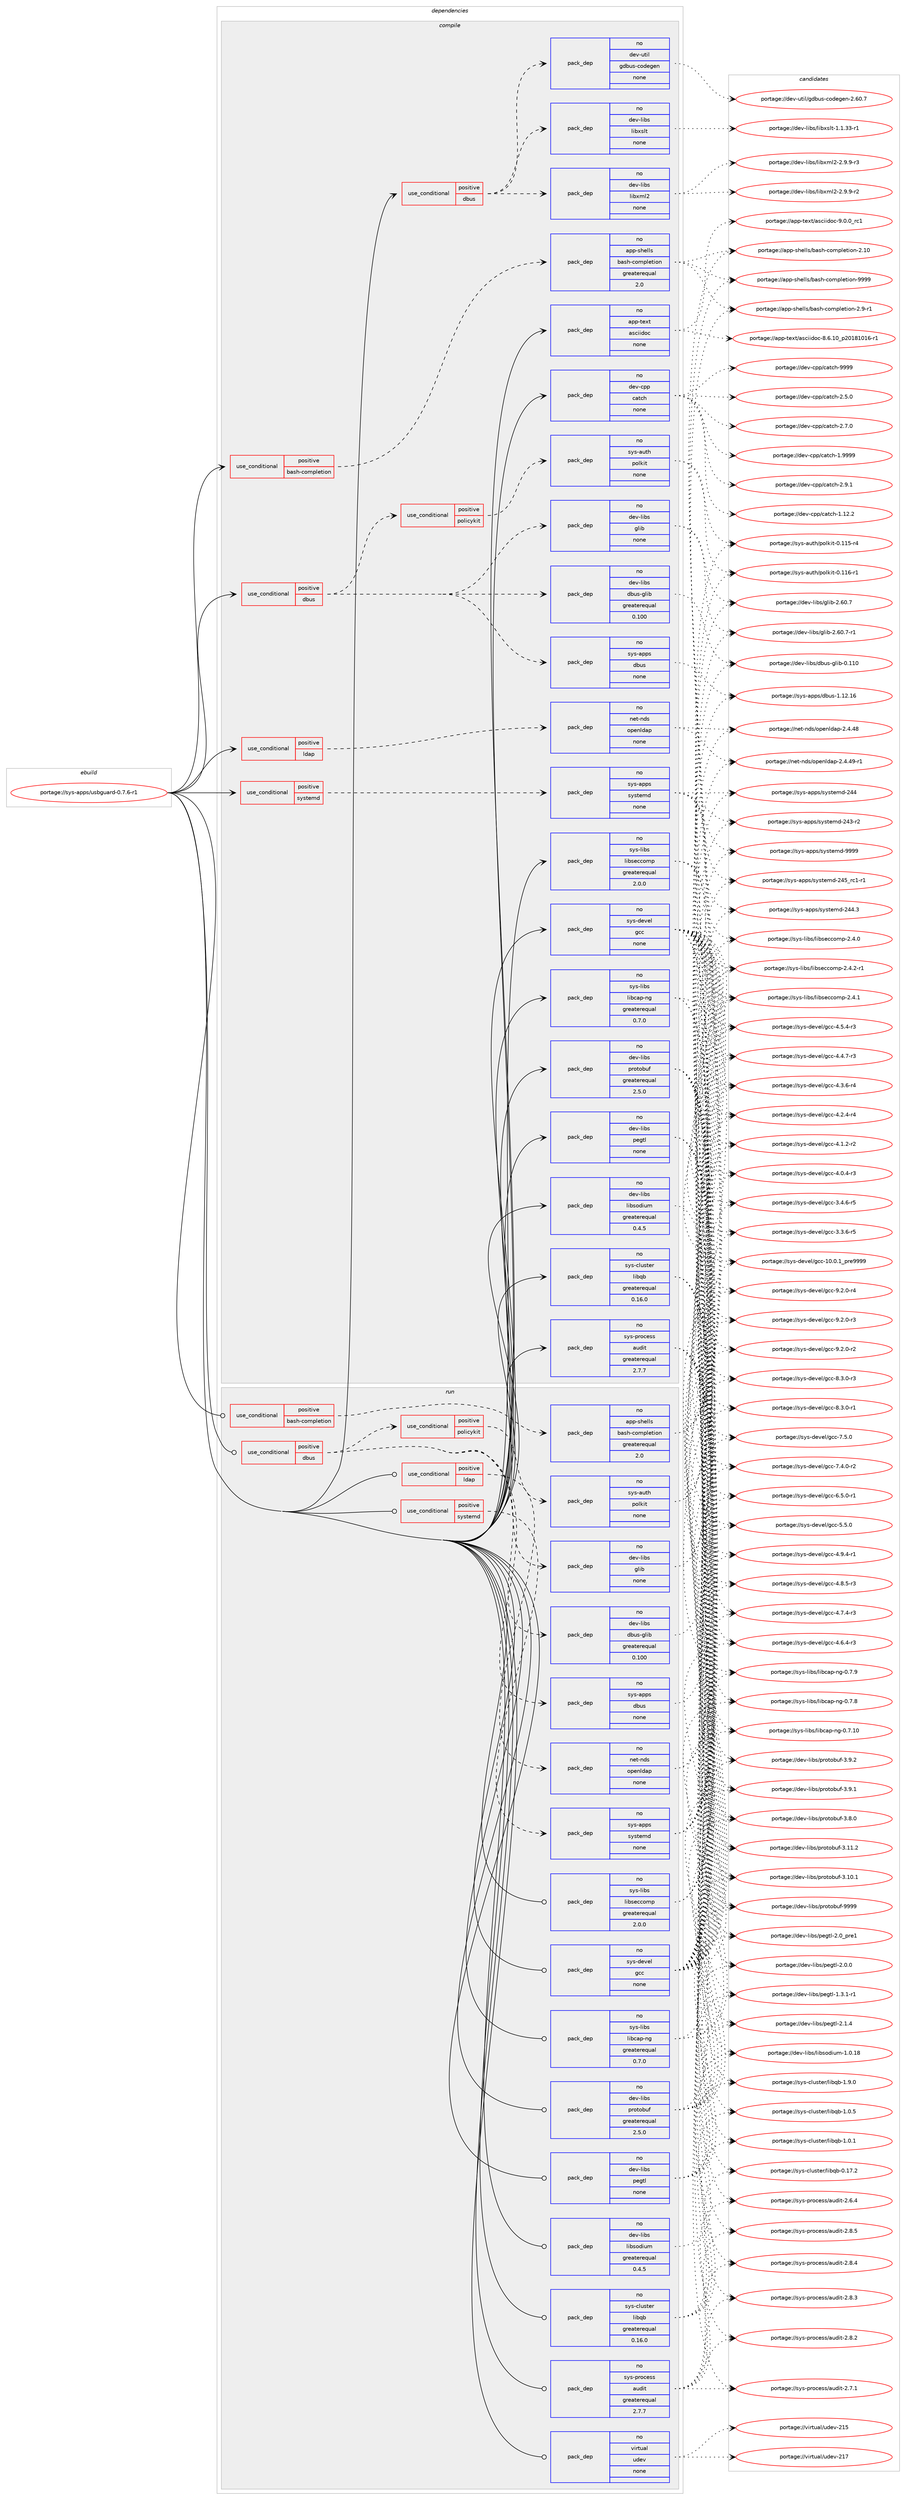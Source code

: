 digraph prolog {

# *************
# Graph options
# *************

newrank=true;
concentrate=true;
compound=true;
graph [rankdir=LR,fontname=Helvetica,fontsize=10,ranksep=1.5];#, ranksep=2.5, nodesep=0.2];
edge  [arrowhead=vee];
node  [fontname=Helvetica,fontsize=10];

# **********
# The ebuild
# **********

subgraph cluster_leftcol {
color=gray;
rank=same;
label=<<i>ebuild</i>>;
id [label="portage://sys-apps/usbguard-0.7.6-r1", color=red, width=4, href="../sys-apps/usbguard-0.7.6-r1.svg"];
}

# ****************
# The dependencies
# ****************

subgraph cluster_midcol {
color=gray;
label=<<i>dependencies</i>>;
subgraph cluster_compile {
fillcolor="#eeeeee";
style=filled;
label=<<i>compile</i>>;
subgraph cond11572 {
dependency55025 [label=<<TABLE BORDER="0" CELLBORDER="1" CELLSPACING="0" CELLPADDING="4"><TR><TD ROWSPAN="3" CELLPADDING="10">use_conditional</TD></TR><TR><TD>positive</TD></TR><TR><TD>bash-completion</TD></TR></TABLE>>, shape=none, color=red];
subgraph pack42230 {
dependency55026 [label=<<TABLE BORDER="0" CELLBORDER="1" CELLSPACING="0" CELLPADDING="4" WIDTH="220"><TR><TD ROWSPAN="6" CELLPADDING="30">pack_dep</TD></TR><TR><TD WIDTH="110">no</TD></TR><TR><TD>app-shells</TD></TR><TR><TD>bash-completion</TD></TR><TR><TD>greaterequal</TD></TR><TR><TD>2.0</TD></TR></TABLE>>, shape=none, color=blue];
}
dependency55025:e -> dependency55026:w [weight=20,style="dashed",arrowhead="vee"];
}
id:e -> dependency55025:w [weight=20,style="solid",arrowhead="vee"];
subgraph cond11573 {
dependency55027 [label=<<TABLE BORDER="0" CELLBORDER="1" CELLSPACING="0" CELLPADDING="4"><TR><TD ROWSPAN="3" CELLPADDING="10">use_conditional</TD></TR><TR><TD>positive</TD></TR><TR><TD>dbus</TD></TR></TABLE>>, shape=none, color=red];
subgraph pack42231 {
dependency55028 [label=<<TABLE BORDER="0" CELLBORDER="1" CELLSPACING="0" CELLPADDING="4" WIDTH="220"><TR><TD ROWSPAN="6" CELLPADDING="30">pack_dep</TD></TR><TR><TD WIDTH="110">no</TD></TR><TR><TD>dev-libs</TD></TR><TR><TD>dbus-glib</TD></TR><TR><TD>greaterequal</TD></TR><TR><TD>0.100</TD></TR></TABLE>>, shape=none, color=blue];
}
dependency55027:e -> dependency55028:w [weight=20,style="dashed",arrowhead="vee"];
subgraph pack42232 {
dependency55029 [label=<<TABLE BORDER="0" CELLBORDER="1" CELLSPACING="0" CELLPADDING="4" WIDTH="220"><TR><TD ROWSPAN="6" CELLPADDING="30">pack_dep</TD></TR><TR><TD WIDTH="110">no</TD></TR><TR><TD>dev-libs</TD></TR><TR><TD>glib</TD></TR><TR><TD>none</TD></TR><TR><TD></TD></TR></TABLE>>, shape=none, color=blue];
}
dependency55027:e -> dependency55029:w [weight=20,style="dashed",arrowhead="vee"];
subgraph pack42233 {
dependency55030 [label=<<TABLE BORDER="0" CELLBORDER="1" CELLSPACING="0" CELLPADDING="4" WIDTH="220"><TR><TD ROWSPAN="6" CELLPADDING="30">pack_dep</TD></TR><TR><TD WIDTH="110">no</TD></TR><TR><TD>sys-apps</TD></TR><TR><TD>dbus</TD></TR><TR><TD>none</TD></TR><TR><TD></TD></TR></TABLE>>, shape=none, color=blue];
}
dependency55027:e -> dependency55030:w [weight=20,style="dashed",arrowhead="vee"];
subgraph cond11574 {
dependency55031 [label=<<TABLE BORDER="0" CELLBORDER="1" CELLSPACING="0" CELLPADDING="4"><TR><TD ROWSPAN="3" CELLPADDING="10">use_conditional</TD></TR><TR><TD>positive</TD></TR><TR><TD>policykit</TD></TR></TABLE>>, shape=none, color=red];
subgraph pack42234 {
dependency55032 [label=<<TABLE BORDER="0" CELLBORDER="1" CELLSPACING="0" CELLPADDING="4" WIDTH="220"><TR><TD ROWSPAN="6" CELLPADDING="30">pack_dep</TD></TR><TR><TD WIDTH="110">no</TD></TR><TR><TD>sys-auth</TD></TR><TR><TD>polkit</TD></TR><TR><TD>none</TD></TR><TR><TD></TD></TR></TABLE>>, shape=none, color=blue];
}
dependency55031:e -> dependency55032:w [weight=20,style="dashed",arrowhead="vee"];
}
dependency55027:e -> dependency55031:w [weight=20,style="dashed",arrowhead="vee"];
}
id:e -> dependency55027:w [weight=20,style="solid",arrowhead="vee"];
subgraph cond11575 {
dependency55033 [label=<<TABLE BORDER="0" CELLBORDER="1" CELLSPACING="0" CELLPADDING="4"><TR><TD ROWSPAN="3" CELLPADDING="10">use_conditional</TD></TR><TR><TD>positive</TD></TR><TR><TD>dbus</TD></TR></TABLE>>, shape=none, color=red];
subgraph pack42235 {
dependency55034 [label=<<TABLE BORDER="0" CELLBORDER="1" CELLSPACING="0" CELLPADDING="4" WIDTH="220"><TR><TD ROWSPAN="6" CELLPADDING="30">pack_dep</TD></TR><TR><TD WIDTH="110">no</TD></TR><TR><TD>dev-libs</TD></TR><TR><TD>libxml2</TD></TR><TR><TD>none</TD></TR><TR><TD></TD></TR></TABLE>>, shape=none, color=blue];
}
dependency55033:e -> dependency55034:w [weight=20,style="dashed",arrowhead="vee"];
subgraph pack42236 {
dependency55035 [label=<<TABLE BORDER="0" CELLBORDER="1" CELLSPACING="0" CELLPADDING="4" WIDTH="220"><TR><TD ROWSPAN="6" CELLPADDING="30">pack_dep</TD></TR><TR><TD WIDTH="110">no</TD></TR><TR><TD>dev-libs</TD></TR><TR><TD>libxslt</TD></TR><TR><TD>none</TD></TR><TR><TD></TD></TR></TABLE>>, shape=none, color=blue];
}
dependency55033:e -> dependency55035:w [weight=20,style="dashed",arrowhead="vee"];
subgraph pack42237 {
dependency55036 [label=<<TABLE BORDER="0" CELLBORDER="1" CELLSPACING="0" CELLPADDING="4" WIDTH="220"><TR><TD ROWSPAN="6" CELLPADDING="30">pack_dep</TD></TR><TR><TD WIDTH="110">no</TD></TR><TR><TD>dev-util</TD></TR><TR><TD>gdbus-codegen</TD></TR><TR><TD>none</TD></TR><TR><TD></TD></TR></TABLE>>, shape=none, color=blue];
}
dependency55033:e -> dependency55036:w [weight=20,style="dashed",arrowhead="vee"];
}
id:e -> dependency55033:w [weight=20,style="solid",arrowhead="vee"];
subgraph cond11576 {
dependency55037 [label=<<TABLE BORDER="0" CELLBORDER="1" CELLSPACING="0" CELLPADDING="4"><TR><TD ROWSPAN="3" CELLPADDING="10">use_conditional</TD></TR><TR><TD>positive</TD></TR><TR><TD>ldap</TD></TR></TABLE>>, shape=none, color=red];
subgraph pack42238 {
dependency55038 [label=<<TABLE BORDER="0" CELLBORDER="1" CELLSPACING="0" CELLPADDING="4" WIDTH="220"><TR><TD ROWSPAN="6" CELLPADDING="30">pack_dep</TD></TR><TR><TD WIDTH="110">no</TD></TR><TR><TD>net-nds</TD></TR><TR><TD>openldap</TD></TR><TR><TD>none</TD></TR><TR><TD></TD></TR></TABLE>>, shape=none, color=blue];
}
dependency55037:e -> dependency55038:w [weight=20,style="dashed",arrowhead="vee"];
}
id:e -> dependency55037:w [weight=20,style="solid",arrowhead="vee"];
subgraph cond11577 {
dependency55039 [label=<<TABLE BORDER="0" CELLBORDER="1" CELLSPACING="0" CELLPADDING="4"><TR><TD ROWSPAN="3" CELLPADDING="10">use_conditional</TD></TR><TR><TD>positive</TD></TR><TR><TD>systemd</TD></TR></TABLE>>, shape=none, color=red];
subgraph pack42239 {
dependency55040 [label=<<TABLE BORDER="0" CELLBORDER="1" CELLSPACING="0" CELLPADDING="4" WIDTH="220"><TR><TD ROWSPAN="6" CELLPADDING="30">pack_dep</TD></TR><TR><TD WIDTH="110">no</TD></TR><TR><TD>sys-apps</TD></TR><TR><TD>systemd</TD></TR><TR><TD>none</TD></TR><TR><TD></TD></TR></TABLE>>, shape=none, color=blue];
}
dependency55039:e -> dependency55040:w [weight=20,style="dashed",arrowhead="vee"];
}
id:e -> dependency55039:w [weight=20,style="solid",arrowhead="vee"];
subgraph pack42240 {
dependency55041 [label=<<TABLE BORDER="0" CELLBORDER="1" CELLSPACING="0" CELLPADDING="4" WIDTH="220"><TR><TD ROWSPAN="6" CELLPADDING="30">pack_dep</TD></TR><TR><TD WIDTH="110">no</TD></TR><TR><TD>app-text</TD></TR><TR><TD>asciidoc</TD></TR><TR><TD>none</TD></TR><TR><TD></TD></TR></TABLE>>, shape=none, color=blue];
}
id:e -> dependency55041:w [weight=20,style="solid",arrowhead="vee"];
subgraph pack42241 {
dependency55042 [label=<<TABLE BORDER="0" CELLBORDER="1" CELLSPACING="0" CELLPADDING="4" WIDTH="220"><TR><TD ROWSPAN="6" CELLPADDING="30">pack_dep</TD></TR><TR><TD WIDTH="110">no</TD></TR><TR><TD>dev-cpp</TD></TR><TR><TD>catch</TD></TR><TR><TD>none</TD></TR><TR><TD></TD></TR></TABLE>>, shape=none, color=blue];
}
id:e -> dependency55042:w [weight=20,style="solid",arrowhead="vee"];
subgraph pack42242 {
dependency55043 [label=<<TABLE BORDER="0" CELLBORDER="1" CELLSPACING="0" CELLPADDING="4" WIDTH="220"><TR><TD ROWSPAN="6" CELLPADDING="30">pack_dep</TD></TR><TR><TD WIDTH="110">no</TD></TR><TR><TD>dev-libs</TD></TR><TR><TD>libsodium</TD></TR><TR><TD>greaterequal</TD></TR><TR><TD>0.4.5</TD></TR></TABLE>>, shape=none, color=blue];
}
id:e -> dependency55043:w [weight=20,style="solid",arrowhead="vee"];
subgraph pack42243 {
dependency55044 [label=<<TABLE BORDER="0" CELLBORDER="1" CELLSPACING="0" CELLPADDING="4" WIDTH="220"><TR><TD ROWSPAN="6" CELLPADDING="30">pack_dep</TD></TR><TR><TD WIDTH="110">no</TD></TR><TR><TD>dev-libs</TD></TR><TR><TD>pegtl</TD></TR><TR><TD>none</TD></TR><TR><TD></TD></TR></TABLE>>, shape=none, color=blue];
}
id:e -> dependency55044:w [weight=20,style="solid",arrowhead="vee"];
subgraph pack42244 {
dependency55045 [label=<<TABLE BORDER="0" CELLBORDER="1" CELLSPACING="0" CELLPADDING="4" WIDTH="220"><TR><TD ROWSPAN="6" CELLPADDING="30">pack_dep</TD></TR><TR><TD WIDTH="110">no</TD></TR><TR><TD>dev-libs</TD></TR><TR><TD>protobuf</TD></TR><TR><TD>greaterequal</TD></TR><TR><TD>2.5.0</TD></TR></TABLE>>, shape=none, color=blue];
}
id:e -> dependency55045:w [weight=20,style="solid",arrowhead="vee"];
subgraph pack42245 {
dependency55046 [label=<<TABLE BORDER="0" CELLBORDER="1" CELLSPACING="0" CELLPADDING="4" WIDTH="220"><TR><TD ROWSPAN="6" CELLPADDING="30">pack_dep</TD></TR><TR><TD WIDTH="110">no</TD></TR><TR><TD>sys-cluster</TD></TR><TR><TD>libqb</TD></TR><TR><TD>greaterequal</TD></TR><TR><TD>0.16.0</TD></TR></TABLE>>, shape=none, color=blue];
}
id:e -> dependency55046:w [weight=20,style="solid",arrowhead="vee"];
subgraph pack42246 {
dependency55047 [label=<<TABLE BORDER="0" CELLBORDER="1" CELLSPACING="0" CELLPADDING="4" WIDTH="220"><TR><TD ROWSPAN="6" CELLPADDING="30">pack_dep</TD></TR><TR><TD WIDTH="110">no</TD></TR><TR><TD>sys-devel</TD></TR><TR><TD>gcc</TD></TR><TR><TD>none</TD></TR><TR><TD></TD></TR></TABLE>>, shape=none, color=blue];
}
id:e -> dependency55047:w [weight=20,style="solid",arrowhead="vee"];
subgraph pack42247 {
dependency55048 [label=<<TABLE BORDER="0" CELLBORDER="1" CELLSPACING="0" CELLPADDING="4" WIDTH="220"><TR><TD ROWSPAN="6" CELLPADDING="30">pack_dep</TD></TR><TR><TD WIDTH="110">no</TD></TR><TR><TD>sys-libs</TD></TR><TR><TD>libcap-ng</TD></TR><TR><TD>greaterequal</TD></TR><TR><TD>0.7.0</TD></TR></TABLE>>, shape=none, color=blue];
}
id:e -> dependency55048:w [weight=20,style="solid",arrowhead="vee"];
subgraph pack42248 {
dependency55049 [label=<<TABLE BORDER="0" CELLBORDER="1" CELLSPACING="0" CELLPADDING="4" WIDTH="220"><TR><TD ROWSPAN="6" CELLPADDING="30">pack_dep</TD></TR><TR><TD WIDTH="110">no</TD></TR><TR><TD>sys-libs</TD></TR><TR><TD>libseccomp</TD></TR><TR><TD>greaterequal</TD></TR><TR><TD>2.0.0</TD></TR></TABLE>>, shape=none, color=blue];
}
id:e -> dependency55049:w [weight=20,style="solid",arrowhead="vee"];
subgraph pack42249 {
dependency55050 [label=<<TABLE BORDER="0" CELLBORDER="1" CELLSPACING="0" CELLPADDING="4" WIDTH="220"><TR><TD ROWSPAN="6" CELLPADDING="30">pack_dep</TD></TR><TR><TD WIDTH="110">no</TD></TR><TR><TD>sys-process</TD></TR><TR><TD>audit</TD></TR><TR><TD>greaterequal</TD></TR><TR><TD>2.7.7</TD></TR></TABLE>>, shape=none, color=blue];
}
id:e -> dependency55050:w [weight=20,style="solid",arrowhead="vee"];
}
subgraph cluster_compileandrun {
fillcolor="#eeeeee";
style=filled;
label=<<i>compile and run</i>>;
}
subgraph cluster_run {
fillcolor="#eeeeee";
style=filled;
label=<<i>run</i>>;
subgraph cond11578 {
dependency55051 [label=<<TABLE BORDER="0" CELLBORDER="1" CELLSPACING="0" CELLPADDING="4"><TR><TD ROWSPAN="3" CELLPADDING="10">use_conditional</TD></TR><TR><TD>positive</TD></TR><TR><TD>bash-completion</TD></TR></TABLE>>, shape=none, color=red];
subgraph pack42250 {
dependency55052 [label=<<TABLE BORDER="0" CELLBORDER="1" CELLSPACING="0" CELLPADDING="4" WIDTH="220"><TR><TD ROWSPAN="6" CELLPADDING="30">pack_dep</TD></TR><TR><TD WIDTH="110">no</TD></TR><TR><TD>app-shells</TD></TR><TR><TD>bash-completion</TD></TR><TR><TD>greaterequal</TD></TR><TR><TD>2.0</TD></TR></TABLE>>, shape=none, color=blue];
}
dependency55051:e -> dependency55052:w [weight=20,style="dashed",arrowhead="vee"];
}
id:e -> dependency55051:w [weight=20,style="solid",arrowhead="odot"];
subgraph cond11579 {
dependency55053 [label=<<TABLE BORDER="0" CELLBORDER="1" CELLSPACING="0" CELLPADDING="4"><TR><TD ROWSPAN="3" CELLPADDING="10">use_conditional</TD></TR><TR><TD>positive</TD></TR><TR><TD>dbus</TD></TR></TABLE>>, shape=none, color=red];
subgraph pack42251 {
dependency55054 [label=<<TABLE BORDER="0" CELLBORDER="1" CELLSPACING="0" CELLPADDING="4" WIDTH="220"><TR><TD ROWSPAN="6" CELLPADDING="30">pack_dep</TD></TR><TR><TD WIDTH="110">no</TD></TR><TR><TD>dev-libs</TD></TR><TR><TD>dbus-glib</TD></TR><TR><TD>greaterequal</TD></TR><TR><TD>0.100</TD></TR></TABLE>>, shape=none, color=blue];
}
dependency55053:e -> dependency55054:w [weight=20,style="dashed",arrowhead="vee"];
subgraph pack42252 {
dependency55055 [label=<<TABLE BORDER="0" CELLBORDER="1" CELLSPACING="0" CELLPADDING="4" WIDTH="220"><TR><TD ROWSPAN="6" CELLPADDING="30">pack_dep</TD></TR><TR><TD WIDTH="110">no</TD></TR><TR><TD>dev-libs</TD></TR><TR><TD>glib</TD></TR><TR><TD>none</TD></TR><TR><TD></TD></TR></TABLE>>, shape=none, color=blue];
}
dependency55053:e -> dependency55055:w [weight=20,style="dashed",arrowhead="vee"];
subgraph pack42253 {
dependency55056 [label=<<TABLE BORDER="0" CELLBORDER="1" CELLSPACING="0" CELLPADDING="4" WIDTH="220"><TR><TD ROWSPAN="6" CELLPADDING="30">pack_dep</TD></TR><TR><TD WIDTH="110">no</TD></TR><TR><TD>sys-apps</TD></TR><TR><TD>dbus</TD></TR><TR><TD>none</TD></TR><TR><TD></TD></TR></TABLE>>, shape=none, color=blue];
}
dependency55053:e -> dependency55056:w [weight=20,style="dashed",arrowhead="vee"];
subgraph cond11580 {
dependency55057 [label=<<TABLE BORDER="0" CELLBORDER="1" CELLSPACING="0" CELLPADDING="4"><TR><TD ROWSPAN="3" CELLPADDING="10">use_conditional</TD></TR><TR><TD>positive</TD></TR><TR><TD>policykit</TD></TR></TABLE>>, shape=none, color=red];
subgraph pack42254 {
dependency55058 [label=<<TABLE BORDER="0" CELLBORDER="1" CELLSPACING="0" CELLPADDING="4" WIDTH="220"><TR><TD ROWSPAN="6" CELLPADDING="30">pack_dep</TD></TR><TR><TD WIDTH="110">no</TD></TR><TR><TD>sys-auth</TD></TR><TR><TD>polkit</TD></TR><TR><TD>none</TD></TR><TR><TD></TD></TR></TABLE>>, shape=none, color=blue];
}
dependency55057:e -> dependency55058:w [weight=20,style="dashed",arrowhead="vee"];
}
dependency55053:e -> dependency55057:w [weight=20,style="dashed",arrowhead="vee"];
}
id:e -> dependency55053:w [weight=20,style="solid",arrowhead="odot"];
subgraph cond11581 {
dependency55059 [label=<<TABLE BORDER="0" CELLBORDER="1" CELLSPACING="0" CELLPADDING="4"><TR><TD ROWSPAN="3" CELLPADDING="10">use_conditional</TD></TR><TR><TD>positive</TD></TR><TR><TD>ldap</TD></TR></TABLE>>, shape=none, color=red];
subgraph pack42255 {
dependency55060 [label=<<TABLE BORDER="0" CELLBORDER="1" CELLSPACING="0" CELLPADDING="4" WIDTH="220"><TR><TD ROWSPAN="6" CELLPADDING="30">pack_dep</TD></TR><TR><TD WIDTH="110">no</TD></TR><TR><TD>net-nds</TD></TR><TR><TD>openldap</TD></TR><TR><TD>none</TD></TR><TR><TD></TD></TR></TABLE>>, shape=none, color=blue];
}
dependency55059:e -> dependency55060:w [weight=20,style="dashed",arrowhead="vee"];
}
id:e -> dependency55059:w [weight=20,style="solid",arrowhead="odot"];
subgraph cond11582 {
dependency55061 [label=<<TABLE BORDER="0" CELLBORDER="1" CELLSPACING="0" CELLPADDING="4"><TR><TD ROWSPAN="3" CELLPADDING="10">use_conditional</TD></TR><TR><TD>positive</TD></TR><TR><TD>systemd</TD></TR></TABLE>>, shape=none, color=red];
subgraph pack42256 {
dependency55062 [label=<<TABLE BORDER="0" CELLBORDER="1" CELLSPACING="0" CELLPADDING="4" WIDTH="220"><TR><TD ROWSPAN="6" CELLPADDING="30">pack_dep</TD></TR><TR><TD WIDTH="110">no</TD></TR><TR><TD>sys-apps</TD></TR><TR><TD>systemd</TD></TR><TR><TD>none</TD></TR><TR><TD></TD></TR></TABLE>>, shape=none, color=blue];
}
dependency55061:e -> dependency55062:w [weight=20,style="dashed",arrowhead="vee"];
}
id:e -> dependency55061:w [weight=20,style="solid",arrowhead="odot"];
subgraph pack42257 {
dependency55063 [label=<<TABLE BORDER="0" CELLBORDER="1" CELLSPACING="0" CELLPADDING="4" WIDTH="220"><TR><TD ROWSPAN="6" CELLPADDING="30">pack_dep</TD></TR><TR><TD WIDTH="110">no</TD></TR><TR><TD>dev-libs</TD></TR><TR><TD>libsodium</TD></TR><TR><TD>greaterequal</TD></TR><TR><TD>0.4.5</TD></TR></TABLE>>, shape=none, color=blue];
}
id:e -> dependency55063:w [weight=20,style="solid",arrowhead="odot"];
subgraph pack42258 {
dependency55064 [label=<<TABLE BORDER="0" CELLBORDER="1" CELLSPACING="0" CELLPADDING="4" WIDTH="220"><TR><TD ROWSPAN="6" CELLPADDING="30">pack_dep</TD></TR><TR><TD WIDTH="110">no</TD></TR><TR><TD>dev-libs</TD></TR><TR><TD>pegtl</TD></TR><TR><TD>none</TD></TR><TR><TD></TD></TR></TABLE>>, shape=none, color=blue];
}
id:e -> dependency55064:w [weight=20,style="solid",arrowhead="odot"];
subgraph pack42259 {
dependency55065 [label=<<TABLE BORDER="0" CELLBORDER="1" CELLSPACING="0" CELLPADDING="4" WIDTH="220"><TR><TD ROWSPAN="6" CELLPADDING="30">pack_dep</TD></TR><TR><TD WIDTH="110">no</TD></TR><TR><TD>dev-libs</TD></TR><TR><TD>protobuf</TD></TR><TR><TD>greaterequal</TD></TR><TR><TD>2.5.0</TD></TR></TABLE>>, shape=none, color=blue];
}
id:e -> dependency55065:w [weight=20,style="solid",arrowhead="odot"];
subgraph pack42260 {
dependency55066 [label=<<TABLE BORDER="0" CELLBORDER="1" CELLSPACING="0" CELLPADDING="4" WIDTH="220"><TR><TD ROWSPAN="6" CELLPADDING="30">pack_dep</TD></TR><TR><TD WIDTH="110">no</TD></TR><TR><TD>sys-cluster</TD></TR><TR><TD>libqb</TD></TR><TR><TD>greaterequal</TD></TR><TR><TD>0.16.0</TD></TR></TABLE>>, shape=none, color=blue];
}
id:e -> dependency55066:w [weight=20,style="solid",arrowhead="odot"];
subgraph pack42261 {
dependency55067 [label=<<TABLE BORDER="0" CELLBORDER="1" CELLSPACING="0" CELLPADDING="4" WIDTH="220"><TR><TD ROWSPAN="6" CELLPADDING="30">pack_dep</TD></TR><TR><TD WIDTH="110">no</TD></TR><TR><TD>sys-devel</TD></TR><TR><TD>gcc</TD></TR><TR><TD>none</TD></TR><TR><TD></TD></TR></TABLE>>, shape=none, color=blue];
}
id:e -> dependency55067:w [weight=20,style="solid",arrowhead="odot"];
subgraph pack42262 {
dependency55068 [label=<<TABLE BORDER="0" CELLBORDER="1" CELLSPACING="0" CELLPADDING="4" WIDTH="220"><TR><TD ROWSPAN="6" CELLPADDING="30">pack_dep</TD></TR><TR><TD WIDTH="110">no</TD></TR><TR><TD>sys-libs</TD></TR><TR><TD>libcap-ng</TD></TR><TR><TD>greaterequal</TD></TR><TR><TD>0.7.0</TD></TR></TABLE>>, shape=none, color=blue];
}
id:e -> dependency55068:w [weight=20,style="solid",arrowhead="odot"];
subgraph pack42263 {
dependency55069 [label=<<TABLE BORDER="0" CELLBORDER="1" CELLSPACING="0" CELLPADDING="4" WIDTH="220"><TR><TD ROWSPAN="6" CELLPADDING="30">pack_dep</TD></TR><TR><TD WIDTH="110">no</TD></TR><TR><TD>sys-libs</TD></TR><TR><TD>libseccomp</TD></TR><TR><TD>greaterequal</TD></TR><TR><TD>2.0.0</TD></TR></TABLE>>, shape=none, color=blue];
}
id:e -> dependency55069:w [weight=20,style="solid",arrowhead="odot"];
subgraph pack42264 {
dependency55070 [label=<<TABLE BORDER="0" CELLBORDER="1" CELLSPACING="0" CELLPADDING="4" WIDTH="220"><TR><TD ROWSPAN="6" CELLPADDING="30">pack_dep</TD></TR><TR><TD WIDTH="110">no</TD></TR><TR><TD>sys-process</TD></TR><TR><TD>audit</TD></TR><TR><TD>greaterequal</TD></TR><TR><TD>2.7.7</TD></TR></TABLE>>, shape=none, color=blue];
}
id:e -> dependency55070:w [weight=20,style="solid",arrowhead="odot"];
subgraph pack42265 {
dependency55071 [label=<<TABLE BORDER="0" CELLBORDER="1" CELLSPACING="0" CELLPADDING="4" WIDTH="220"><TR><TD ROWSPAN="6" CELLPADDING="30">pack_dep</TD></TR><TR><TD WIDTH="110">no</TD></TR><TR><TD>virtual</TD></TR><TR><TD>udev</TD></TR><TR><TD>none</TD></TR><TR><TD></TD></TR></TABLE>>, shape=none, color=blue];
}
id:e -> dependency55071:w [weight=20,style="solid",arrowhead="odot"];
}
}

# **************
# The candidates
# **************

subgraph cluster_choices {
rank=same;
color=gray;
label=<<i>candidates</i>>;

subgraph choice42230 {
color=black;
nodesep=1;
choice971121124511510410110810811547989711510445991111091121081011161051111104557575757 [label="portage://app-shells/bash-completion-9999", color=red, width=4,href="../app-shells/bash-completion-9999.svg"];
choice97112112451151041011081081154798971151044599111109112108101116105111110455046574511449 [label="portage://app-shells/bash-completion-2.9-r1", color=red, width=4,href="../app-shells/bash-completion-2.9-r1.svg"];
choice971121124511510410110810811547989711510445991111091121081011161051111104550464948 [label="portage://app-shells/bash-completion-2.10", color=red, width=4,href="../app-shells/bash-completion-2.10.svg"];
dependency55026:e -> choice971121124511510410110810811547989711510445991111091121081011161051111104557575757:w [style=dotted,weight="100"];
dependency55026:e -> choice97112112451151041011081081154798971151044599111109112108101116105111110455046574511449:w [style=dotted,weight="100"];
dependency55026:e -> choice971121124511510410110810811547989711510445991111091121081011161051111104550464948:w [style=dotted,weight="100"];
}
subgraph choice42231 {
color=black;
nodesep=1;
choice100101118451081059811547100981171154510310810598454846494948 [label="portage://dev-libs/dbus-glib-0.110", color=red, width=4,href="../dev-libs/dbus-glib-0.110.svg"];
dependency55028:e -> choice100101118451081059811547100981171154510310810598454846494948:w [style=dotted,weight="100"];
}
subgraph choice42232 {
color=black;
nodesep=1;
choice10010111845108105981154710310810598455046544846554511449 [label="portage://dev-libs/glib-2.60.7-r1", color=red, width=4,href="../dev-libs/glib-2.60.7-r1.svg"];
choice1001011184510810598115471031081059845504654484655 [label="portage://dev-libs/glib-2.60.7", color=red, width=4,href="../dev-libs/glib-2.60.7.svg"];
dependency55029:e -> choice10010111845108105981154710310810598455046544846554511449:w [style=dotted,weight="100"];
dependency55029:e -> choice1001011184510810598115471031081059845504654484655:w [style=dotted,weight="100"];
}
subgraph choice42233 {
color=black;
nodesep=1;
choice115121115459711211211547100981171154549464950464954 [label="portage://sys-apps/dbus-1.12.16", color=red, width=4,href="../sys-apps/dbus-1.12.16.svg"];
dependency55030:e -> choice115121115459711211211547100981171154549464950464954:w [style=dotted,weight="100"];
}
subgraph choice42234 {
color=black;
nodesep=1;
choice1151211154597117116104471121111081071051164548464949544511449 [label="portage://sys-auth/polkit-0.116-r1", color=red, width=4,href="../sys-auth/polkit-0.116-r1.svg"];
choice1151211154597117116104471121111081071051164548464949534511452 [label="portage://sys-auth/polkit-0.115-r4", color=red, width=4,href="../sys-auth/polkit-0.115-r4.svg"];
dependency55032:e -> choice1151211154597117116104471121111081071051164548464949544511449:w [style=dotted,weight="100"];
dependency55032:e -> choice1151211154597117116104471121111081071051164548464949534511452:w [style=dotted,weight="100"];
}
subgraph choice42235 {
color=black;
nodesep=1;
choice10010111845108105981154710810598120109108504550465746574511451 [label="portage://dev-libs/libxml2-2.9.9-r3", color=red, width=4,href="../dev-libs/libxml2-2.9.9-r3.svg"];
choice10010111845108105981154710810598120109108504550465746574511450 [label="portage://dev-libs/libxml2-2.9.9-r2", color=red, width=4,href="../dev-libs/libxml2-2.9.9-r2.svg"];
dependency55034:e -> choice10010111845108105981154710810598120109108504550465746574511451:w [style=dotted,weight="100"];
dependency55034:e -> choice10010111845108105981154710810598120109108504550465746574511450:w [style=dotted,weight="100"];
}
subgraph choice42236 {
color=black;
nodesep=1;
choice10010111845108105981154710810598120115108116454946494651514511449 [label="portage://dev-libs/libxslt-1.1.33-r1", color=red, width=4,href="../dev-libs/libxslt-1.1.33-r1.svg"];
dependency55035:e -> choice10010111845108105981154710810598120115108116454946494651514511449:w [style=dotted,weight="100"];
}
subgraph choice42237 {
color=black;
nodesep=1;
choice100101118451171161051084710310098117115459911110010110310111045504654484655 [label="portage://dev-util/gdbus-codegen-2.60.7", color=red, width=4,href="../dev-util/gdbus-codegen-2.60.7.svg"];
dependency55036:e -> choice100101118451171161051084710310098117115459911110010110310111045504654484655:w [style=dotted,weight="100"];
}
subgraph choice42238 {
color=black;
nodesep=1;
choice110101116451101001154711111210111010810097112455046524652574511449 [label="portage://net-nds/openldap-2.4.49-r1", color=red, width=4,href="../net-nds/openldap-2.4.49-r1.svg"];
choice11010111645110100115471111121011101081009711245504652465256 [label="portage://net-nds/openldap-2.4.48", color=red, width=4,href="../net-nds/openldap-2.4.48.svg"];
dependency55038:e -> choice110101116451101001154711111210111010810097112455046524652574511449:w [style=dotted,weight="100"];
dependency55038:e -> choice11010111645110100115471111121011101081009711245504652465256:w [style=dotted,weight="100"];
}
subgraph choice42239 {
color=black;
nodesep=1;
choice1151211154597112112115471151211151161011091004557575757 [label="portage://sys-apps/systemd-9999", color=red, width=4,href="../sys-apps/systemd-9999.svg"];
choice115121115459711211211547115121115116101109100455052539511499494511449 [label="portage://sys-apps/systemd-245_rc1-r1", color=red, width=4,href="../sys-apps/systemd-245_rc1-r1.svg"];
choice115121115459711211211547115121115116101109100455052524651 [label="portage://sys-apps/systemd-244.3", color=red, width=4,href="../sys-apps/systemd-244.3.svg"];
choice11512111545971121121154711512111511610110910045505252 [label="portage://sys-apps/systemd-244", color=red, width=4,href="../sys-apps/systemd-244.svg"];
choice115121115459711211211547115121115116101109100455052514511450 [label="portage://sys-apps/systemd-243-r2", color=red, width=4,href="../sys-apps/systemd-243-r2.svg"];
dependency55040:e -> choice1151211154597112112115471151211151161011091004557575757:w [style=dotted,weight="100"];
dependency55040:e -> choice115121115459711211211547115121115116101109100455052539511499494511449:w [style=dotted,weight="100"];
dependency55040:e -> choice115121115459711211211547115121115116101109100455052524651:w [style=dotted,weight="100"];
dependency55040:e -> choice11512111545971121121154711512111511610110910045505252:w [style=dotted,weight="100"];
dependency55040:e -> choice115121115459711211211547115121115116101109100455052514511450:w [style=dotted,weight="100"];
}
subgraph choice42240 {
color=black;
nodesep=1;
choice971121124511610112011647971159910510510011199455746484648951149949 [label="portage://app-text/asciidoc-9.0.0_rc1", color=red, width=4,href="../app-text/asciidoc-9.0.0_rc1.svg"];
choice971121124511610112011647971159910510510011199455646544649489511250484956494849544511449 [label="portage://app-text/asciidoc-8.6.10_p20181016-r1", color=red, width=4,href="../app-text/asciidoc-8.6.10_p20181016-r1.svg"];
dependency55041:e -> choice971121124511610112011647971159910510510011199455746484648951149949:w [style=dotted,weight="100"];
dependency55041:e -> choice971121124511610112011647971159910510510011199455646544649489511250484956494849544511449:w [style=dotted,weight="100"];
}
subgraph choice42241 {
color=black;
nodesep=1;
choice1001011184599112112479997116991044557575757 [label="portage://dev-cpp/catch-9999", color=red, width=4,href="../dev-cpp/catch-9999.svg"];
choice100101118459911211247999711699104455046574649 [label="portage://dev-cpp/catch-2.9.1", color=red, width=4,href="../dev-cpp/catch-2.9.1.svg"];
choice100101118459911211247999711699104455046554648 [label="portage://dev-cpp/catch-2.7.0", color=red, width=4,href="../dev-cpp/catch-2.7.0.svg"];
choice100101118459911211247999711699104455046534648 [label="portage://dev-cpp/catch-2.5.0", color=red, width=4,href="../dev-cpp/catch-2.5.0.svg"];
choice10010111845991121124799971169910445494657575757 [label="portage://dev-cpp/catch-1.9999", color=red, width=4,href="../dev-cpp/catch-1.9999.svg"];
choice10010111845991121124799971169910445494649504650 [label="portage://dev-cpp/catch-1.12.2", color=red, width=4,href="../dev-cpp/catch-1.12.2.svg"];
dependency55042:e -> choice1001011184599112112479997116991044557575757:w [style=dotted,weight="100"];
dependency55042:e -> choice100101118459911211247999711699104455046574649:w [style=dotted,weight="100"];
dependency55042:e -> choice100101118459911211247999711699104455046554648:w [style=dotted,weight="100"];
dependency55042:e -> choice100101118459911211247999711699104455046534648:w [style=dotted,weight="100"];
dependency55042:e -> choice10010111845991121124799971169910445494657575757:w [style=dotted,weight="100"];
dependency55042:e -> choice10010111845991121124799971169910445494649504650:w [style=dotted,weight="100"];
}
subgraph choice42242 {
color=black;
nodesep=1;
choice1001011184510810598115471081059811511110010511710945494648464956 [label="portage://dev-libs/libsodium-1.0.18", color=red, width=4,href="../dev-libs/libsodium-1.0.18.svg"];
dependency55043:e -> choice1001011184510810598115471081059811511110010511710945494648464956:w [style=dotted,weight="100"];
}
subgraph choice42243 {
color=black;
nodesep=1;
choice100101118451081059811547112101103116108455046494652 [label="portage://dev-libs/pegtl-2.1.4", color=red, width=4,href="../dev-libs/pegtl-2.1.4.svg"];
choice100101118451081059811547112101103116108455046489511211410149 [label="portage://dev-libs/pegtl-2.0_pre1", color=red, width=4,href="../dev-libs/pegtl-2.0_pre1.svg"];
choice100101118451081059811547112101103116108455046484648 [label="portage://dev-libs/pegtl-2.0.0", color=red, width=4,href="../dev-libs/pegtl-2.0.0.svg"];
choice1001011184510810598115471121011031161084549465146494511449 [label="portage://dev-libs/pegtl-1.3.1-r1", color=red, width=4,href="../dev-libs/pegtl-1.3.1-r1.svg"];
dependency55044:e -> choice100101118451081059811547112101103116108455046494652:w [style=dotted,weight="100"];
dependency55044:e -> choice100101118451081059811547112101103116108455046489511211410149:w [style=dotted,weight="100"];
dependency55044:e -> choice100101118451081059811547112101103116108455046484648:w [style=dotted,weight="100"];
dependency55044:e -> choice1001011184510810598115471121011031161084549465146494511449:w [style=dotted,weight="100"];
}
subgraph choice42244 {
color=black;
nodesep=1;
choice100101118451081059811547112114111116111981171024557575757 [label="portage://dev-libs/protobuf-9999", color=red, width=4,href="../dev-libs/protobuf-9999.svg"];
choice10010111845108105981154711211411111611198117102455146574650 [label="portage://dev-libs/protobuf-3.9.2", color=red, width=4,href="../dev-libs/protobuf-3.9.2.svg"];
choice10010111845108105981154711211411111611198117102455146574649 [label="portage://dev-libs/protobuf-3.9.1", color=red, width=4,href="../dev-libs/protobuf-3.9.1.svg"];
choice10010111845108105981154711211411111611198117102455146564648 [label="portage://dev-libs/protobuf-3.8.0", color=red, width=4,href="../dev-libs/protobuf-3.8.0.svg"];
choice1001011184510810598115471121141111161119811710245514649494650 [label="portage://dev-libs/protobuf-3.11.2", color=red, width=4,href="../dev-libs/protobuf-3.11.2.svg"];
choice1001011184510810598115471121141111161119811710245514649484649 [label="portage://dev-libs/protobuf-3.10.1", color=red, width=4,href="../dev-libs/protobuf-3.10.1.svg"];
dependency55045:e -> choice100101118451081059811547112114111116111981171024557575757:w [style=dotted,weight="100"];
dependency55045:e -> choice10010111845108105981154711211411111611198117102455146574650:w [style=dotted,weight="100"];
dependency55045:e -> choice10010111845108105981154711211411111611198117102455146574649:w [style=dotted,weight="100"];
dependency55045:e -> choice10010111845108105981154711211411111611198117102455146564648:w [style=dotted,weight="100"];
dependency55045:e -> choice1001011184510810598115471121141111161119811710245514649494650:w [style=dotted,weight="100"];
dependency55045:e -> choice1001011184510810598115471121141111161119811710245514649484649:w [style=dotted,weight="100"];
}
subgraph choice42245 {
color=black;
nodesep=1;
choice1151211154599108117115116101114471081059811398454946574648 [label="portage://sys-cluster/libqb-1.9.0", color=red, width=4,href="../sys-cluster/libqb-1.9.0.svg"];
choice1151211154599108117115116101114471081059811398454946484653 [label="portage://sys-cluster/libqb-1.0.5", color=red, width=4,href="../sys-cluster/libqb-1.0.5.svg"];
choice1151211154599108117115116101114471081059811398454946484649 [label="portage://sys-cluster/libqb-1.0.1", color=red, width=4,href="../sys-cluster/libqb-1.0.1.svg"];
choice115121115459910811711511610111447108105981139845484649554650 [label="portage://sys-cluster/libqb-0.17.2", color=red, width=4,href="../sys-cluster/libqb-0.17.2.svg"];
dependency55046:e -> choice1151211154599108117115116101114471081059811398454946574648:w [style=dotted,weight="100"];
dependency55046:e -> choice1151211154599108117115116101114471081059811398454946484653:w [style=dotted,weight="100"];
dependency55046:e -> choice1151211154599108117115116101114471081059811398454946484649:w [style=dotted,weight="100"];
dependency55046:e -> choice115121115459910811711511610111447108105981139845484649554650:w [style=dotted,weight="100"];
}
subgraph choice42246 {
color=black;
nodesep=1;
choice115121115451001011181011084710399994557465046484511452 [label="portage://sys-devel/gcc-9.2.0-r4", color=red, width=4,href="../sys-devel/gcc-9.2.0-r4.svg"];
choice115121115451001011181011084710399994557465046484511451 [label="portage://sys-devel/gcc-9.2.0-r3", color=red, width=4,href="../sys-devel/gcc-9.2.0-r3.svg"];
choice115121115451001011181011084710399994557465046484511450 [label="portage://sys-devel/gcc-9.2.0-r2", color=red, width=4,href="../sys-devel/gcc-9.2.0-r2.svg"];
choice115121115451001011181011084710399994556465146484511451 [label="portage://sys-devel/gcc-8.3.0-r3", color=red, width=4,href="../sys-devel/gcc-8.3.0-r3.svg"];
choice115121115451001011181011084710399994556465146484511449 [label="portage://sys-devel/gcc-8.3.0-r1", color=red, width=4,href="../sys-devel/gcc-8.3.0-r1.svg"];
choice11512111545100101118101108471039999455546534648 [label="portage://sys-devel/gcc-7.5.0", color=red, width=4,href="../sys-devel/gcc-7.5.0.svg"];
choice115121115451001011181011084710399994555465246484511450 [label="portage://sys-devel/gcc-7.4.0-r2", color=red, width=4,href="../sys-devel/gcc-7.4.0-r2.svg"];
choice115121115451001011181011084710399994554465346484511449 [label="portage://sys-devel/gcc-6.5.0-r1", color=red, width=4,href="../sys-devel/gcc-6.5.0-r1.svg"];
choice11512111545100101118101108471039999455346534648 [label="portage://sys-devel/gcc-5.5.0", color=red, width=4,href="../sys-devel/gcc-5.5.0.svg"];
choice115121115451001011181011084710399994552465746524511449 [label="portage://sys-devel/gcc-4.9.4-r1", color=red, width=4,href="../sys-devel/gcc-4.9.4-r1.svg"];
choice115121115451001011181011084710399994552465646534511451 [label="portage://sys-devel/gcc-4.8.5-r3", color=red, width=4,href="../sys-devel/gcc-4.8.5-r3.svg"];
choice115121115451001011181011084710399994552465546524511451 [label="portage://sys-devel/gcc-4.7.4-r3", color=red, width=4,href="../sys-devel/gcc-4.7.4-r3.svg"];
choice115121115451001011181011084710399994552465446524511451 [label="portage://sys-devel/gcc-4.6.4-r3", color=red, width=4,href="../sys-devel/gcc-4.6.4-r3.svg"];
choice115121115451001011181011084710399994552465346524511451 [label="portage://sys-devel/gcc-4.5.4-r3", color=red, width=4,href="../sys-devel/gcc-4.5.4-r3.svg"];
choice115121115451001011181011084710399994552465246554511451 [label="portage://sys-devel/gcc-4.4.7-r3", color=red, width=4,href="../sys-devel/gcc-4.4.7-r3.svg"];
choice115121115451001011181011084710399994552465146544511452 [label="portage://sys-devel/gcc-4.3.6-r4", color=red, width=4,href="../sys-devel/gcc-4.3.6-r4.svg"];
choice115121115451001011181011084710399994552465046524511452 [label="portage://sys-devel/gcc-4.2.4-r4", color=red, width=4,href="../sys-devel/gcc-4.2.4-r4.svg"];
choice115121115451001011181011084710399994552464946504511450 [label="portage://sys-devel/gcc-4.1.2-r2", color=red, width=4,href="../sys-devel/gcc-4.1.2-r2.svg"];
choice115121115451001011181011084710399994552464846524511451 [label="portage://sys-devel/gcc-4.0.4-r3", color=red, width=4,href="../sys-devel/gcc-4.0.4-r3.svg"];
choice115121115451001011181011084710399994551465246544511453 [label="portage://sys-devel/gcc-3.4.6-r5", color=red, width=4,href="../sys-devel/gcc-3.4.6-r5.svg"];
choice115121115451001011181011084710399994551465146544511453 [label="portage://sys-devel/gcc-3.3.6-r5", color=red, width=4,href="../sys-devel/gcc-3.3.6-r5.svg"];
choice11512111545100101118101108471039999454948464846499511211410157575757 [label="portage://sys-devel/gcc-10.0.1_pre9999", color=red, width=4,href="../sys-devel/gcc-10.0.1_pre9999.svg"];
dependency55047:e -> choice115121115451001011181011084710399994557465046484511452:w [style=dotted,weight="100"];
dependency55047:e -> choice115121115451001011181011084710399994557465046484511451:w [style=dotted,weight="100"];
dependency55047:e -> choice115121115451001011181011084710399994557465046484511450:w [style=dotted,weight="100"];
dependency55047:e -> choice115121115451001011181011084710399994556465146484511451:w [style=dotted,weight="100"];
dependency55047:e -> choice115121115451001011181011084710399994556465146484511449:w [style=dotted,weight="100"];
dependency55047:e -> choice11512111545100101118101108471039999455546534648:w [style=dotted,weight="100"];
dependency55047:e -> choice115121115451001011181011084710399994555465246484511450:w [style=dotted,weight="100"];
dependency55047:e -> choice115121115451001011181011084710399994554465346484511449:w [style=dotted,weight="100"];
dependency55047:e -> choice11512111545100101118101108471039999455346534648:w [style=dotted,weight="100"];
dependency55047:e -> choice115121115451001011181011084710399994552465746524511449:w [style=dotted,weight="100"];
dependency55047:e -> choice115121115451001011181011084710399994552465646534511451:w [style=dotted,weight="100"];
dependency55047:e -> choice115121115451001011181011084710399994552465546524511451:w [style=dotted,weight="100"];
dependency55047:e -> choice115121115451001011181011084710399994552465446524511451:w [style=dotted,weight="100"];
dependency55047:e -> choice115121115451001011181011084710399994552465346524511451:w [style=dotted,weight="100"];
dependency55047:e -> choice115121115451001011181011084710399994552465246554511451:w [style=dotted,weight="100"];
dependency55047:e -> choice115121115451001011181011084710399994552465146544511452:w [style=dotted,weight="100"];
dependency55047:e -> choice115121115451001011181011084710399994552465046524511452:w [style=dotted,weight="100"];
dependency55047:e -> choice115121115451001011181011084710399994552464946504511450:w [style=dotted,weight="100"];
dependency55047:e -> choice115121115451001011181011084710399994552464846524511451:w [style=dotted,weight="100"];
dependency55047:e -> choice115121115451001011181011084710399994551465246544511453:w [style=dotted,weight="100"];
dependency55047:e -> choice115121115451001011181011084710399994551465146544511453:w [style=dotted,weight="100"];
dependency55047:e -> choice11512111545100101118101108471039999454948464846499511211410157575757:w [style=dotted,weight="100"];
}
subgraph choice42247 {
color=black;
nodesep=1;
choice11512111545108105981154710810598999711245110103454846554657 [label="portage://sys-libs/libcap-ng-0.7.9", color=red, width=4,href="../sys-libs/libcap-ng-0.7.9.svg"];
choice11512111545108105981154710810598999711245110103454846554656 [label="portage://sys-libs/libcap-ng-0.7.8", color=red, width=4,href="../sys-libs/libcap-ng-0.7.8.svg"];
choice1151211154510810598115471081059899971124511010345484655464948 [label="portage://sys-libs/libcap-ng-0.7.10", color=red, width=4,href="../sys-libs/libcap-ng-0.7.10.svg"];
dependency55048:e -> choice11512111545108105981154710810598999711245110103454846554657:w [style=dotted,weight="100"];
dependency55048:e -> choice11512111545108105981154710810598999711245110103454846554656:w [style=dotted,weight="100"];
dependency55048:e -> choice1151211154510810598115471081059899971124511010345484655464948:w [style=dotted,weight="100"];
}
subgraph choice42248 {
color=black;
nodesep=1;
choice1151211154510810598115471081059811510199991111091124550465246504511449 [label="portage://sys-libs/libseccomp-2.4.2-r1", color=red, width=4,href="../sys-libs/libseccomp-2.4.2-r1.svg"];
choice115121115451081059811547108105981151019999111109112455046524649 [label="portage://sys-libs/libseccomp-2.4.1", color=red, width=4,href="../sys-libs/libseccomp-2.4.1.svg"];
choice115121115451081059811547108105981151019999111109112455046524648 [label="portage://sys-libs/libseccomp-2.4.0", color=red, width=4,href="../sys-libs/libseccomp-2.4.0.svg"];
dependency55049:e -> choice1151211154510810598115471081059811510199991111091124550465246504511449:w [style=dotted,weight="100"];
dependency55049:e -> choice115121115451081059811547108105981151019999111109112455046524649:w [style=dotted,weight="100"];
dependency55049:e -> choice115121115451081059811547108105981151019999111109112455046524648:w [style=dotted,weight="100"];
}
subgraph choice42249 {
color=black;
nodesep=1;
choice11512111545112114111991011151154797117100105116455046564653 [label="portage://sys-process/audit-2.8.5", color=red, width=4,href="../sys-process/audit-2.8.5.svg"];
choice11512111545112114111991011151154797117100105116455046564652 [label="portage://sys-process/audit-2.8.4", color=red, width=4,href="../sys-process/audit-2.8.4.svg"];
choice11512111545112114111991011151154797117100105116455046564651 [label="portage://sys-process/audit-2.8.3", color=red, width=4,href="../sys-process/audit-2.8.3.svg"];
choice11512111545112114111991011151154797117100105116455046564650 [label="portage://sys-process/audit-2.8.2", color=red, width=4,href="../sys-process/audit-2.8.2.svg"];
choice11512111545112114111991011151154797117100105116455046554649 [label="portage://sys-process/audit-2.7.1", color=red, width=4,href="../sys-process/audit-2.7.1.svg"];
choice11512111545112114111991011151154797117100105116455046544652 [label="portage://sys-process/audit-2.6.4", color=red, width=4,href="../sys-process/audit-2.6.4.svg"];
dependency55050:e -> choice11512111545112114111991011151154797117100105116455046564653:w [style=dotted,weight="100"];
dependency55050:e -> choice11512111545112114111991011151154797117100105116455046564652:w [style=dotted,weight="100"];
dependency55050:e -> choice11512111545112114111991011151154797117100105116455046564651:w [style=dotted,weight="100"];
dependency55050:e -> choice11512111545112114111991011151154797117100105116455046564650:w [style=dotted,weight="100"];
dependency55050:e -> choice11512111545112114111991011151154797117100105116455046554649:w [style=dotted,weight="100"];
dependency55050:e -> choice11512111545112114111991011151154797117100105116455046544652:w [style=dotted,weight="100"];
}
subgraph choice42250 {
color=black;
nodesep=1;
choice971121124511510410110810811547989711510445991111091121081011161051111104557575757 [label="portage://app-shells/bash-completion-9999", color=red, width=4,href="../app-shells/bash-completion-9999.svg"];
choice97112112451151041011081081154798971151044599111109112108101116105111110455046574511449 [label="portage://app-shells/bash-completion-2.9-r1", color=red, width=4,href="../app-shells/bash-completion-2.9-r1.svg"];
choice971121124511510410110810811547989711510445991111091121081011161051111104550464948 [label="portage://app-shells/bash-completion-2.10", color=red, width=4,href="../app-shells/bash-completion-2.10.svg"];
dependency55052:e -> choice971121124511510410110810811547989711510445991111091121081011161051111104557575757:w [style=dotted,weight="100"];
dependency55052:e -> choice97112112451151041011081081154798971151044599111109112108101116105111110455046574511449:w [style=dotted,weight="100"];
dependency55052:e -> choice971121124511510410110810811547989711510445991111091121081011161051111104550464948:w [style=dotted,weight="100"];
}
subgraph choice42251 {
color=black;
nodesep=1;
choice100101118451081059811547100981171154510310810598454846494948 [label="portage://dev-libs/dbus-glib-0.110", color=red, width=4,href="../dev-libs/dbus-glib-0.110.svg"];
dependency55054:e -> choice100101118451081059811547100981171154510310810598454846494948:w [style=dotted,weight="100"];
}
subgraph choice42252 {
color=black;
nodesep=1;
choice10010111845108105981154710310810598455046544846554511449 [label="portage://dev-libs/glib-2.60.7-r1", color=red, width=4,href="../dev-libs/glib-2.60.7-r1.svg"];
choice1001011184510810598115471031081059845504654484655 [label="portage://dev-libs/glib-2.60.7", color=red, width=4,href="../dev-libs/glib-2.60.7.svg"];
dependency55055:e -> choice10010111845108105981154710310810598455046544846554511449:w [style=dotted,weight="100"];
dependency55055:e -> choice1001011184510810598115471031081059845504654484655:w [style=dotted,weight="100"];
}
subgraph choice42253 {
color=black;
nodesep=1;
choice115121115459711211211547100981171154549464950464954 [label="portage://sys-apps/dbus-1.12.16", color=red, width=4,href="../sys-apps/dbus-1.12.16.svg"];
dependency55056:e -> choice115121115459711211211547100981171154549464950464954:w [style=dotted,weight="100"];
}
subgraph choice42254 {
color=black;
nodesep=1;
choice1151211154597117116104471121111081071051164548464949544511449 [label="portage://sys-auth/polkit-0.116-r1", color=red, width=4,href="../sys-auth/polkit-0.116-r1.svg"];
choice1151211154597117116104471121111081071051164548464949534511452 [label="portage://sys-auth/polkit-0.115-r4", color=red, width=4,href="../sys-auth/polkit-0.115-r4.svg"];
dependency55058:e -> choice1151211154597117116104471121111081071051164548464949544511449:w [style=dotted,weight="100"];
dependency55058:e -> choice1151211154597117116104471121111081071051164548464949534511452:w [style=dotted,weight="100"];
}
subgraph choice42255 {
color=black;
nodesep=1;
choice110101116451101001154711111210111010810097112455046524652574511449 [label="portage://net-nds/openldap-2.4.49-r1", color=red, width=4,href="../net-nds/openldap-2.4.49-r1.svg"];
choice11010111645110100115471111121011101081009711245504652465256 [label="portage://net-nds/openldap-2.4.48", color=red, width=4,href="../net-nds/openldap-2.4.48.svg"];
dependency55060:e -> choice110101116451101001154711111210111010810097112455046524652574511449:w [style=dotted,weight="100"];
dependency55060:e -> choice11010111645110100115471111121011101081009711245504652465256:w [style=dotted,weight="100"];
}
subgraph choice42256 {
color=black;
nodesep=1;
choice1151211154597112112115471151211151161011091004557575757 [label="portage://sys-apps/systemd-9999", color=red, width=4,href="../sys-apps/systemd-9999.svg"];
choice115121115459711211211547115121115116101109100455052539511499494511449 [label="portage://sys-apps/systemd-245_rc1-r1", color=red, width=4,href="../sys-apps/systemd-245_rc1-r1.svg"];
choice115121115459711211211547115121115116101109100455052524651 [label="portage://sys-apps/systemd-244.3", color=red, width=4,href="../sys-apps/systemd-244.3.svg"];
choice11512111545971121121154711512111511610110910045505252 [label="portage://sys-apps/systemd-244", color=red, width=4,href="../sys-apps/systemd-244.svg"];
choice115121115459711211211547115121115116101109100455052514511450 [label="portage://sys-apps/systemd-243-r2", color=red, width=4,href="../sys-apps/systemd-243-r2.svg"];
dependency55062:e -> choice1151211154597112112115471151211151161011091004557575757:w [style=dotted,weight="100"];
dependency55062:e -> choice115121115459711211211547115121115116101109100455052539511499494511449:w [style=dotted,weight="100"];
dependency55062:e -> choice115121115459711211211547115121115116101109100455052524651:w [style=dotted,weight="100"];
dependency55062:e -> choice11512111545971121121154711512111511610110910045505252:w [style=dotted,weight="100"];
dependency55062:e -> choice115121115459711211211547115121115116101109100455052514511450:w [style=dotted,weight="100"];
}
subgraph choice42257 {
color=black;
nodesep=1;
choice1001011184510810598115471081059811511110010511710945494648464956 [label="portage://dev-libs/libsodium-1.0.18", color=red, width=4,href="../dev-libs/libsodium-1.0.18.svg"];
dependency55063:e -> choice1001011184510810598115471081059811511110010511710945494648464956:w [style=dotted,weight="100"];
}
subgraph choice42258 {
color=black;
nodesep=1;
choice100101118451081059811547112101103116108455046494652 [label="portage://dev-libs/pegtl-2.1.4", color=red, width=4,href="../dev-libs/pegtl-2.1.4.svg"];
choice100101118451081059811547112101103116108455046489511211410149 [label="portage://dev-libs/pegtl-2.0_pre1", color=red, width=4,href="../dev-libs/pegtl-2.0_pre1.svg"];
choice100101118451081059811547112101103116108455046484648 [label="portage://dev-libs/pegtl-2.0.0", color=red, width=4,href="../dev-libs/pegtl-2.0.0.svg"];
choice1001011184510810598115471121011031161084549465146494511449 [label="portage://dev-libs/pegtl-1.3.1-r1", color=red, width=4,href="../dev-libs/pegtl-1.3.1-r1.svg"];
dependency55064:e -> choice100101118451081059811547112101103116108455046494652:w [style=dotted,weight="100"];
dependency55064:e -> choice100101118451081059811547112101103116108455046489511211410149:w [style=dotted,weight="100"];
dependency55064:e -> choice100101118451081059811547112101103116108455046484648:w [style=dotted,weight="100"];
dependency55064:e -> choice1001011184510810598115471121011031161084549465146494511449:w [style=dotted,weight="100"];
}
subgraph choice42259 {
color=black;
nodesep=1;
choice100101118451081059811547112114111116111981171024557575757 [label="portage://dev-libs/protobuf-9999", color=red, width=4,href="../dev-libs/protobuf-9999.svg"];
choice10010111845108105981154711211411111611198117102455146574650 [label="portage://dev-libs/protobuf-3.9.2", color=red, width=4,href="../dev-libs/protobuf-3.9.2.svg"];
choice10010111845108105981154711211411111611198117102455146574649 [label="portage://dev-libs/protobuf-3.9.1", color=red, width=4,href="../dev-libs/protobuf-3.9.1.svg"];
choice10010111845108105981154711211411111611198117102455146564648 [label="portage://dev-libs/protobuf-3.8.0", color=red, width=4,href="../dev-libs/protobuf-3.8.0.svg"];
choice1001011184510810598115471121141111161119811710245514649494650 [label="portage://dev-libs/protobuf-3.11.2", color=red, width=4,href="../dev-libs/protobuf-3.11.2.svg"];
choice1001011184510810598115471121141111161119811710245514649484649 [label="portage://dev-libs/protobuf-3.10.1", color=red, width=4,href="../dev-libs/protobuf-3.10.1.svg"];
dependency55065:e -> choice100101118451081059811547112114111116111981171024557575757:w [style=dotted,weight="100"];
dependency55065:e -> choice10010111845108105981154711211411111611198117102455146574650:w [style=dotted,weight="100"];
dependency55065:e -> choice10010111845108105981154711211411111611198117102455146574649:w [style=dotted,weight="100"];
dependency55065:e -> choice10010111845108105981154711211411111611198117102455146564648:w [style=dotted,weight="100"];
dependency55065:e -> choice1001011184510810598115471121141111161119811710245514649494650:w [style=dotted,weight="100"];
dependency55065:e -> choice1001011184510810598115471121141111161119811710245514649484649:w [style=dotted,weight="100"];
}
subgraph choice42260 {
color=black;
nodesep=1;
choice1151211154599108117115116101114471081059811398454946574648 [label="portage://sys-cluster/libqb-1.9.0", color=red, width=4,href="../sys-cluster/libqb-1.9.0.svg"];
choice1151211154599108117115116101114471081059811398454946484653 [label="portage://sys-cluster/libqb-1.0.5", color=red, width=4,href="../sys-cluster/libqb-1.0.5.svg"];
choice1151211154599108117115116101114471081059811398454946484649 [label="portage://sys-cluster/libqb-1.0.1", color=red, width=4,href="../sys-cluster/libqb-1.0.1.svg"];
choice115121115459910811711511610111447108105981139845484649554650 [label="portage://sys-cluster/libqb-0.17.2", color=red, width=4,href="../sys-cluster/libqb-0.17.2.svg"];
dependency55066:e -> choice1151211154599108117115116101114471081059811398454946574648:w [style=dotted,weight="100"];
dependency55066:e -> choice1151211154599108117115116101114471081059811398454946484653:w [style=dotted,weight="100"];
dependency55066:e -> choice1151211154599108117115116101114471081059811398454946484649:w [style=dotted,weight="100"];
dependency55066:e -> choice115121115459910811711511610111447108105981139845484649554650:w [style=dotted,weight="100"];
}
subgraph choice42261 {
color=black;
nodesep=1;
choice115121115451001011181011084710399994557465046484511452 [label="portage://sys-devel/gcc-9.2.0-r4", color=red, width=4,href="../sys-devel/gcc-9.2.0-r4.svg"];
choice115121115451001011181011084710399994557465046484511451 [label="portage://sys-devel/gcc-9.2.0-r3", color=red, width=4,href="../sys-devel/gcc-9.2.0-r3.svg"];
choice115121115451001011181011084710399994557465046484511450 [label="portage://sys-devel/gcc-9.2.0-r2", color=red, width=4,href="../sys-devel/gcc-9.2.0-r2.svg"];
choice115121115451001011181011084710399994556465146484511451 [label="portage://sys-devel/gcc-8.3.0-r3", color=red, width=4,href="../sys-devel/gcc-8.3.0-r3.svg"];
choice115121115451001011181011084710399994556465146484511449 [label="portage://sys-devel/gcc-8.3.0-r1", color=red, width=4,href="../sys-devel/gcc-8.3.0-r1.svg"];
choice11512111545100101118101108471039999455546534648 [label="portage://sys-devel/gcc-7.5.0", color=red, width=4,href="../sys-devel/gcc-7.5.0.svg"];
choice115121115451001011181011084710399994555465246484511450 [label="portage://sys-devel/gcc-7.4.0-r2", color=red, width=4,href="../sys-devel/gcc-7.4.0-r2.svg"];
choice115121115451001011181011084710399994554465346484511449 [label="portage://sys-devel/gcc-6.5.0-r1", color=red, width=4,href="../sys-devel/gcc-6.5.0-r1.svg"];
choice11512111545100101118101108471039999455346534648 [label="portage://sys-devel/gcc-5.5.0", color=red, width=4,href="../sys-devel/gcc-5.5.0.svg"];
choice115121115451001011181011084710399994552465746524511449 [label="portage://sys-devel/gcc-4.9.4-r1", color=red, width=4,href="../sys-devel/gcc-4.9.4-r1.svg"];
choice115121115451001011181011084710399994552465646534511451 [label="portage://sys-devel/gcc-4.8.5-r3", color=red, width=4,href="../sys-devel/gcc-4.8.5-r3.svg"];
choice115121115451001011181011084710399994552465546524511451 [label="portage://sys-devel/gcc-4.7.4-r3", color=red, width=4,href="../sys-devel/gcc-4.7.4-r3.svg"];
choice115121115451001011181011084710399994552465446524511451 [label="portage://sys-devel/gcc-4.6.4-r3", color=red, width=4,href="../sys-devel/gcc-4.6.4-r3.svg"];
choice115121115451001011181011084710399994552465346524511451 [label="portage://sys-devel/gcc-4.5.4-r3", color=red, width=4,href="../sys-devel/gcc-4.5.4-r3.svg"];
choice115121115451001011181011084710399994552465246554511451 [label="portage://sys-devel/gcc-4.4.7-r3", color=red, width=4,href="../sys-devel/gcc-4.4.7-r3.svg"];
choice115121115451001011181011084710399994552465146544511452 [label="portage://sys-devel/gcc-4.3.6-r4", color=red, width=4,href="../sys-devel/gcc-4.3.6-r4.svg"];
choice115121115451001011181011084710399994552465046524511452 [label="portage://sys-devel/gcc-4.2.4-r4", color=red, width=4,href="../sys-devel/gcc-4.2.4-r4.svg"];
choice115121115451001011181011084710399994552464946504511450 [label="portage://sys-devel/gcc-4.1.2-r2", color=red, width=4,href="../sys-devel/gcc-4.1.2-r2.svg"];
choice115121115451001011181011084710399994552464846524511451 [label="portage://sys-devel/gcc-4.0.4-r3", color=red, width=4,href="../sys-devel/gcc-4.0.4-r3.svg"];
choice115121115451001011181011084710399994551465246544511453 [label="portage://sys-devel/gcc-3.4.6-r5", color=red, width=4,href="../sys-devel/gcc-3.4.6-r5.svg"];
choice115121115451001011181011084710399994551465146544511453 [label="portage://sys-devel/gcc-3.3.6-r5", color=red, width=4,href="../sys-devel/gcc-3.3.6-r5.svg"];
choice11512111545100101118101108471039999454948464846499511211410157575757 [label="portage://sys-devel/gcc-10.0.1_pre9999", color=red, width=4,href="../sys-devel/gcc-10.0.1_pre9999.svg"];
dependency55067:e -> choice115121115451001011181011084710399994557465046484511452:w [style=dotted,weight="100"];
dependency55067:e -> choice115121115451001011181011084710399994557465046484511451:w [style=dotted,weight="100"];
dependency55067:e -> choice115121115451001011181011084710399994557465046484511450:w [style=dotted,weight="100"];
dependency55067:e -> choice115121115451001011181011084710399994556465146484511451:w [style=dotted,weight="100"];
dependency55067:e -> choice115121115451001011181011084710399994556465146484511449:w [style=dotted,weight="100"];
dependency55067:e -> choice11512111545100101118101108471039999455546534648:w [style=dotted,weight="100"];
dependency55067:e -> choice115121115451001011181011084710399994555465246484511450:w [style=dotted,weight="100"];
dependency55067:e -> choice115121115451001011181011084710399994554465346484511449:w [style=dotted,weight="100"];
dependency55067:e -> choice11512111545100101118101108471039999455346534648:w [style=dotted,weight="100"];
dependency55067:e -> choice115121115451001011181011084710399994552465746524511449:w [style=dotted,weight="100"];
dependency55067:e -> choice115121115451001011181011084710399994552465646534511451:w [style=dotted,weight="100"];
dependency55067:e -> choice115121115451001011181011084710399994552465546524511451:w [style=dotted,weight="100"];
dependency55067:e -> choice115121115451001011181011084710399994552465446524511451:w [style=dotted,weight="100"];
dependency55067:e -> choice115121115451001011181011084710399994552465346524511451:w [style=dotted,weight="100"];
dependency55067:e -> choice115121115451001011181011084710399994552465246554511451:w [style=dotted,weight="100"];
dependency55067:e -> choice115121115451001011181011084710399994552465146544511452:w [style=dotted,weight="100"];
dependency55067:e -> choice115121115451001011181011084710399994552465046524511452:w [style=dotted,weight="100"];
dependency55067:e -> choice115121115451001011181011084710399994552464946504511450:w [style=dotted,weight="100"];
dependency55067:e -> choice115121115451001011181011084710399994552464846524511451:w [style=dotted,weight="100"];
dependency55067:e -> choice115121115451001011181011084710399994551465246544511453:w [style=dotted,weight="100"];
dependency55067:e -> choice115121115451001011181011084710399994551465146544511453:w [style=dotted,weight="100"];
dependency55067:e -> choice11512111545100101118101108471039999454948464846499511211410157575757:w [style=dotted,weight="100"];
}
subgraph choice42262 {
color=black;
nodesep=1;
choice11512111545108105981154710810598999711245110103454846554657 [label="portage://sys-libs/libcap-ng-0.7.9", color=red, width=4,href="../sys-libs/libcap-ng-0.7.9.svg"];
choice11512111545108105981154710810598999711245110103454846554656 [label="portage://sys-libs/libcap-ng-0.7.8", color=red, width=4,href="../sys-libs/libcap-ng-0.7.8.svg"];
choice1151211154510810598115471081059899971124511010345484655464948 [label="portage://sys-libs/libcap-ng-0.7.10", color=red, width=4,href="../sys-libs/libcap-ng-0.7.10.svg"];
dependency55068:e -> choice11512111545108105981154710810598999711245110103454846554657:w [style=dotted,weight="100"];
dependency55068:e -> choice11512111545108105981154710810598999711245110103454846554656:w [style=dotted,weight="100"];
dependency55068:e -> choice1151211154510810598115471081059899971124511010345484655464948:w [style=dotted,weight="100"];
}
subgraph choice42263 {
color=black;
nodesep=1;
choice1151211154510810598115471081059811510199991111091124550465246504511449 [label="portage://sys-libs/libseccomp-2.4.2-r1", color=red, width=4,href="../sys-libs/libseccomp-2.4.2-r1.svg"];
choice115121115451081059811547108105981151019999111109112455046524649 [label="portage://sys-libs/libseccomp-2.4.1", color=red, width=4,href="../sys-libs/libseccomp-2.4.1.svg"];
choice115121115451081059811547108105981151019999111109112455046524648 [label="portage://sys-libs/libseccomp-2.4.0", color=red, width=4,href="../sys-libs/libseccomp-2.4.0.svg"];
dependency55069:e -> choice1151211154510810598115471081059811510199991111091124550465246504511449:w [style=dotted,weight="100"];
dependency55069:e -> choice115121115451081059811547108105981151019999111109112455046524649:w [style=dotted,weight="100"];
dependency55069:e -> choice115121115451081059811547108105981151019999111109112455046524648:w [style=dotted,weight="100"];
}
subgraph choice42264 {
color=black;
nodesep=1;
choice11512111545112114111991011151154797117100105116455046564653 [label="portage://sys-process/audit-2.8.5", color=red, width=4,href="../sys-process/audit-2.8.5.svg"];
choice11512111545112114111991011151154797117100105116455046564652 [label="portage://sys-process/audit-2.8.4", color=red, width=4,href="../sys-process/audit-2.8.4.svg"];
choice11512111545112114111991011151154797117100105116455046564651 [label="portage://sys-process/audit-2.8.3", color=red, width=4,href="../sys-process/audit-2.8.3.svg"];
choice11512111545112114111991011151154797117100105116455046564650 [label="portage://sys-process/audit-2.8.2", color=red, width=4,href="../sys-process/audit-2.8.2.svg"];
choice11512111545112114111991011151154797117100105116455046554649 [label="portage://sys-process/audit-2.7.1", color=red, width=4,href="../sys-process/audit-2.7.1.svg"];
choice11512111545112114111991011151154797117100105116455046544652 [label="portage://sys-process/audit-2.6.4", color=red, width=4,href="../sys-process/audit-2.6.4.svg"];
dependency55070:e -> choice11512111545112114111991011151154797117100105116455046564653:w [style=dotted,weight="100"];
dependency55070:e -> choice11512111545112114111991011151154797117100105116455046564652:w [style=dotted,weight="100"];
dependency55070:e -> choice11512111545112114111991011151154797117100105116455046564651:w [style=dotted,weight="100"];
dependency55070:e -> choice11512111545112114111991011151154797117100105116455046564650:w [style=dotted,weight="100"];
dependency55070:e -> choice11512111545112114111991011151154797117100105116455046554649:w [style=dotted,weight="100"];
dependency55070:e -> choice11512111545112114111991011151154797117100105116455046544652:w [style=dotted,weight="100"];
}
subgraph choice42265 {
color=black;
nodesep=1;
choice118105114116117971084711710010111845504955 [label="portage://virtual/udev-217", color=red, width=4,href="../virtual/udev-217.svg"];
choice118105114116117971084711710010111845504953 [label="portage://virtual/udev-215", color=red, width=4,href="../virtual/udev-215.svg"];
dependency55071:e -> choice118105114116117971084711710010111845504955:w [style=dotted,weight="100"];
dependency55071:e -> choice118105114116117971084711710010111845504953:w [style=dotted,weight="100"];
}
}

}
